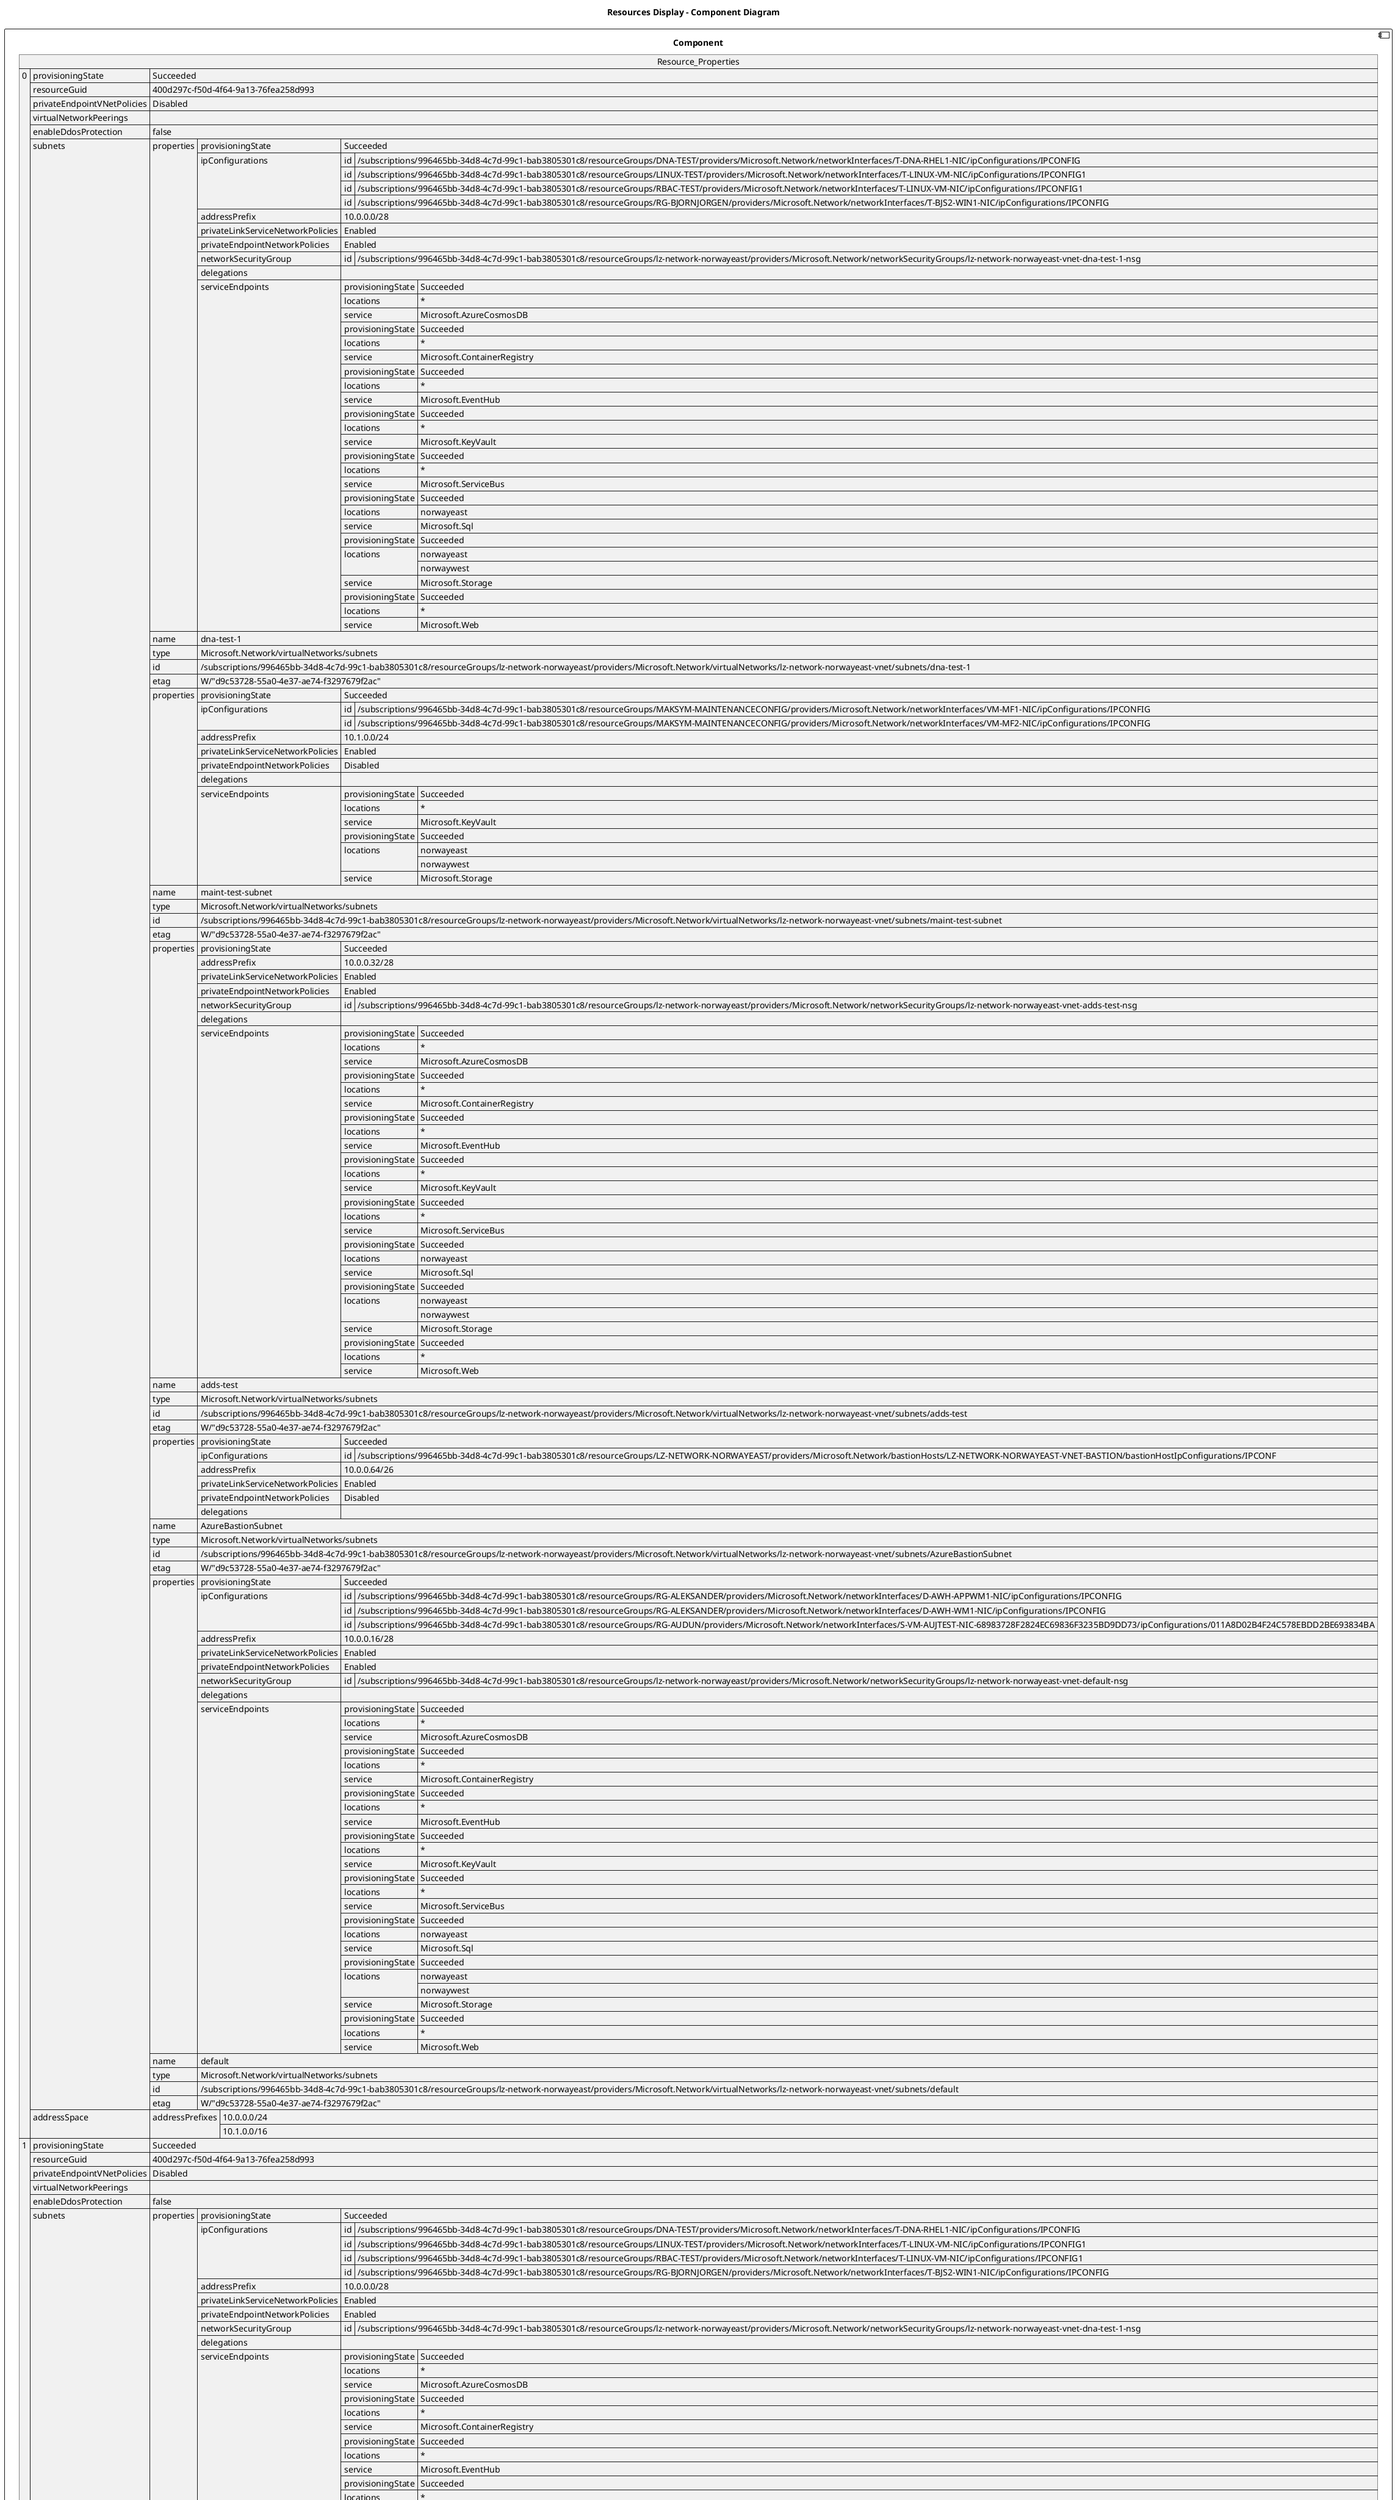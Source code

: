 @startuml

title Resources Display - Component Diagram

component Component {

json  Resource_Properties {
  "0": {
    "provisioningState": "Succeeded",
    "resourceGuid": "400d297c-f50d-4f64-9a13-76fea258d993",
    "privateEndpointVNetPolicies": "Disabled",
    "virtualNetworkPeerings": [],
    "enableDdosProtection": false,
    "subnets": [
      {
        "properties": {
          "provisioningState": "Succeeded",
          "ipConfigurations": [
            {
              "id": "/subscriptions/996465bb-34d8-4c7d-99c1-bab3805301c8/resourceGroups/DNA-TEST/providers/Microsoft.Network/networkInterfaces/T-DNA-RHEL1-NIC/ipConfigurations/IPCONFIG"
            },
            {
              "id": "/subscriptions/996465bb-34d8-4c7d-99c1-bab3805301c8/resourceGroups/LINUX-TEST/providers/Microsoft.Network/networkInterfaces/T-LINUX-VM-NIC/ipConfigurations/IPCONFIG1"
            },
            {
              "id": "/subscriptions/996465bb-34d8-4c7d-99c1-bab3805301c8/resourceGroups/RBAC-TEST/providers/Microsoft.Network/networkInterfaces/T-LINUX-VM-NIC/ipConfigurations/IPCONFIG1"
            },
            {
              "id": "/subscriptions/996465bb-34d8-4c7d-99c1-bab3805301c8/resourceGroups/RG-BJORNJORGEN/providers/Microsoft.Network/networkInterfaces/T-BJS2-WIN1-NIC/ipConfigurations/IPCONFIG"
            }
          ],
          "addressPrefix": "10.0.0.0/28",
          "privateLinkServiceNetworkPolicies": "Enabled",
          "privateEndpointNetworkPolicies": "Enabled",
          "networkSecurityGroup": {
            "id": "/subscriptions/996465bb-34d8-4c7d-99c1-bab3805301c8/resourceGroups/lz-network-norwayeast/providers/Microsoft.Network/networkSecurityGroups/lz-network-norwayeast-vnet-dna-test-1-nsg"
          },
          "delegations": [],
          "serviceEndpoints": [
            {
              "provisioningState": "Succeeded",
              "locations": [
                "*"
              ],
              "service": "Microsoft.AzureCosmosDB"
            },
            {
              "provisioningState": "Succeeded",
              "locations": [
                "*"
              ],
              "service": "Microsoft.ContainerRegistry"
            },
            {
              "provisioningState": "Succeeded",
              "locations": [
                "*"
              ],
              "service": "Microsoft.EventHub"
            },
            {
              "provisioningState": "Succeeded",
              "locations": [
                "*"
              ],
              "service": "Microsoft.KeyVault"
            },
            {
              "provisioningState": "Succeeded",
              "locations": [
                "*"
              ],
              "service": "Microsoft.ServiceBus"
            },
            {
              "provisioningState": "Succeeded",
              "locations": [
                "norwayeast"
              ],
              "service": "Microsoft.Sql"
            },
            {
              "provisioningState": "Succeeded",
              "locations": [
                "norwayeast",
                "norwaywest"
              ],
              "service": "Microsoft.Storage"
            },
            {
              "provisioningState": "Succeeded",
              "locations": [
                "*"
              ],
              "service": "Microsoft.Web"
            }
          ]
        },
        "name": "dna-test-1",
        "type": "Microsoft.Network/virtualNetworks/subnets",
        "id": "/subscriptions/996465bb-34d8-4c7d-99c1-bab3805301c8/resourceGroups/lz-network-norwayeast/providers/Microsoft.Network/virtualNetworks/lz-network-norwayeast-vnet/subnets/dna-test-1",
        "etag": "W/\"d9c53728-55a0-4e37-ae74-f3297679f2ac\""
      },
      {
        "properties": {
          "provisioningState": "Succeeded",
          "ipConfigurations": [
            {
              "id": "/subscriptions/996465bb-34d8-4c7d-99c1-bab3805301c8/resourceGroups/MAKSYM-MAINTENANCECONFIG/providers/Microsoft.Network/networkInterfaces/VM-MF1-NIC/ipConfigurations/IPCONFIG"
            },
            {
              "id": "/subscriptions/996465bb-34d8-4c7d-99c1-bab3805301c8/resourceGroups/MAKSYM-MAINTENANCECONFIG/providers/Microsoft.Network/networkInterfaces/VM-MF2-NIC/ipConfigurations/IPCONFIG"
            }
          ],
          "addressPrefix": "10.1.0.0/24",
          "privateLinkServiceNetworkPolicies": "Enabled",
          "privateEndpointNetworkPolicies": "Disabled",
          "delegations": [],
          "serviceEndpoints": [
            {
              "provisioningState": "Succeeded",
              "locations": [
                "*"
              ],
              "service": "Microsoft.KeyVault"
            },
            {
              "provisioningState": "Succeeded",
              "locations": [
                "norwayeast",
                "norwaywest"
              ],
              "service": "Microsoft.Storage"
            }
          ]
        },
        "name": "maint-test-subnet",
        "type": "Microsoft.Network/virtualNetworks/subnets",
        "id": "/subscriptions/996465bb-34d8-4c7d-99c1-bab3805301c8/resourceGroups/lz-network-norwayeast/providers/Microsoft.Network/virtualNetworks/lz-network-norwayeast-vnet/subnets/maint-test-subnet",
        "etag": "W/\"d9c53728-55a0-4e37-ae74-f3297679f2ac\""
      },
      {
        "properties": {
          "provisioningState": "Succeeded",
          "addressPrefix": "10.0.0.32/28",
          "privateLinkServiceNetworkPolicies": "Enabled",
          "privateEndpointNetworkPolicies": "Enabled",
          "networkSecurityGroup": {
            "id": "/subscriptions/996465bb-34d8-4c7d-99c1-bab3805301c8/resourceGroups/lz-network-norwayeast/providers/Microsoft.Network/networkSecurityGroups/lz-network-norwayeast-vnet-adds-test-nsg"
          },
          "delegations": [],
          "serviceEndpoints": [
            {
              "provisioningState": "Succeeded",
              "locations": [
                "*"
              ],
              "service": "Microsoft.AzureCosmosDB"
            },
            {
              "provisioningState": "Succeeded",
              "locations": [
                "*"
              ],
              "service": "Microsoft.ContainerRegistry"
            },
            {
              "provisioningState": "Succeeded",
              "locations": [
                "*"
              ],
              "service": "Microsoft.EventHub"
            },
            {
              "provisioningState": "Succeeded",
              "locations": [
                "*"
              ],
              "service": "Microsoft.KeyVault"
            },
            {
              "provisioningState": "Succeeded",
              "locations": [
                "*"
              ],
              "service": "Microsoft.ServiceBus"
            },
            {
              "provisioningState": "Succeeded",
              "locations": [
                "norwayeast"
              ],
              "service": "Microsoft.Sql"
            },
            {
              "provisioningState": "Succeeded",
              "locations": [
                "norwayeast",
                "norwaywest"
              ],
              "service": "Microsoft.Storage"
            },
            {
              "provisioningState": "Succeeded",
              "locations": [
                "*"
              ],
              "service": "Microsoft.Web"
            }
          ]
        },
        "name": "adds-test",
        "type": "Microsoft.Network/virtualNetworks/subnets",
        "id": "/subscriptions/996465bb-34d8-4c7d-99c1-bab3805301c8/resourceGroups/lz-network-norwayeast/providers/Microsoft.Network/virtualNetworks/lz-network-norwayeast-vnet/subnets/adds-test",
        "etag": "W/\"d9c53728-55a0-4e37-ae74-f3297679f2ac\""
      },
      {
        "properties": {
          "provisioningState": "Succeeded",
          "ipConfigurations": [
            {
              "id": "/subscriptions/996465bb-34d8-4c7d-99c1-bab3805301c8/resourceGroups/LZ-NETWORK-NORWAYEAST/providers/Microsoft.Network/bastionHosts/LZ-NETWORK-NORWAYEAST-VNET-BASTION/bastionHostIpConfigurations/IPCONF"
            }
          ],
          "addressPrefix": "10.0.0.64/26",
          "privateLinkServiceNetworkPolicies": "Enabled",
          "privateEndpointNetworkPolicies": "Disabled",
          "delegations": []
        },
        "name": "AzureBastionSubnet",
        "type": "Microsoft.Network/virtualNetworks/subnets",
        "id": "/subscriptions/996465bb-34d8-4c7d-99c1-bab3805301c8/resourceGroups/lz-network-norwayeast/providers/Microsoft.Network/virtualNetworks/lz-network-norwayeast-vnet/subnets/AzureBastionSubnet",
        "etag": "W/\"d9c53728-55a0-4e37-ae74-f3297679f2ac\""
      },
      {
        "properties": {
          "provisioningState": "Succeeded",
          "ipConfigurations": [
            {
              "id": "/subscriptions/996465bb-34d8-4c7d-99c1-bab3805301c8/resourceGroups/RG-ALEKSANDER/providers/Microsoft.Network/networkInterfaces/D-AWH-APPWM1-NIC/ipConfigurations/IPCONFIG"
            },
            {
              "id": "/subscriptions/996465bb-34d8-4c7d-99c1-bab3805301c8/resourceGroups/RG-ALEKSANDER/providers/Microsoft.Network/networkInterfaces/D-AWH-WM1-NIC/ipConfigurations/IPCONFIG"
            },
            {
              "id": "/subscriptions/996465bb-34d8-4c7d-99c1-bab3805301c8/resourceGroups/RG-AUDUN/providers/Microsoft.Network/networkInterfaces/S-VM-AUJTEST-NIC-68983728F2824EC69836F3235BD9DD73/ipConfigurations/011A8D02B4F24C578EBDD2BE693834BA"
            }
          ],
          "addressPrefix": "10.0.0.16/28",
          "privateLinkServiceNetworkPolicies": "Enabled",
          "privateEndpointNetworkPolicies": "Enabled",
          "networkSecurityGroup": {
            "id": "/subscriptions/996465bb-34d8-4c7d-99c1-bab3805301c8/resourceGroups/lz-network-norwayeast/providers/Microsoft.Network/networkSecurityGroups/lz-network-norwayeast-vnet-default-nsg"
          },
          "delegations": [],
          "serviceEndpoints": [
            {
              "provisioningState": "Succeeded",
              "locations": [
                "*"
              ],
              "service": "Microsoft.AzureCosmosDB"
            },
            {
              "provisioningState": "Succeeded",
              "locations": [
                "*"
              ],
              "service": "Microsoft.ContainerRegistry"
            },
            {
              "provisioningState": "Succeeded",
              "locations": [
                "*"
              ],
              "service": "Microsoft.EventHub"
            },
            {
              "provisioningState": "Succeeded",
              "locations": [
                "*"
              ],
              "service": "Microsoft.KeyVault"
            },
            {
              "provisioningState": "Succeeded",
              "locations": [
                "*"
              ],
              "service": "Microsoft.ServiceBus"
            },
            {
              "provisioningState": "Succeeded",
              "locations": [
                "norwayeast"
              ],
              "service": "Microsoft.Sql"
            },
            {
              "provisioningState": "Succeeded",
              "locations": [
                "norwayeast",
                "norwaywest"
              ],
              "service": "Microsoft.Storage"
            },
            {
              "provisioningState": "Succeeded",
              "locations": [
                "*"
              ],
              "service": "Microsoft.Web"
            }
          ]
        },
        "name": "default",
        "type": "Microsoft.Network/virtualNetworks/subnets",
        "id": "/subscriptions/996465bb-34d8-4c7d-99c1-bab3805301c8/resourceGroups/lz-network-norwayeast/providers/Microsoft.Network/virtualNetworks/lz-network-norwayeast-vnet/subnets/default",
        "etag": "W/\"d9c53728-55a0-4e37-ae74-f3297679f2ac\""
      }
    ],
    "addressSpace": {
      "addressPrefixes": [
        "10.0.0.0/24",
        "10.1.0.0/16"
      ]
    }
  },
  "1": {
    "provisioningState": "Succeeded",
    "resourceGuid": "400d297c-f50d-4f64-9a13-76fea258d993",
    "privateEndpointVNetPolicies": "Disabled",
    "virtualNetworkPeerings": [],
    "enableDdosProtection": false,
    "subnets": [
      {
        "properties": {
          "provisioningState": "Succeeded",
          "ipConfigurations": [
            {
              "id": "/subscriptions/996465bb-34d8-4c7d-99c1-bab3805301c8/resourceGroups/DNA-TEST/providers/Microsoft.Network/networkInterfaces/T-DNA-RHEL1-NIC/ipConfigurations/IPCONFIG"
            },
            {
              "id": "/subscriptions/996465bb-34d8-4c7d-99c1-bab3805301c8/resourceGroups/LINUX-TEST/providers/Microsoft.Network/networkInterfaces/T-LINUX-VM-NIC/ipConfigurations/IPCONFIG1"
            },
            {
              "id": "/subscriptions/996465bb-34d8-4c7d-99c1-bab3805301c8/resourceGroups/RBAC-TEST/providers/Microsoft.Network/networkInterfaces/T-LINUX-VM-NIC/ipConfigurations/IPCONFIG1"
            },
            {
              "id": "/subscriptions/996465bb-34d8-4c7d-99c1-bab3805301c8/resourceGroups/RG-BJORNJORGEN/providers/Microsoft.Network/networkInterfaces/T-BJS2-WIN1-NIC/ipConfigurations/IPCONFIG"
            }
          ],
          "addressPrefix": "10.0.0.0/28",
          "privateLinkServiceNetworkPolicies": "Enabled",
          "privateEndpointNetworkPolicies": "Enabled",
          "networkSecurityGroup": {
            "id": "/subscriptions/996465bb-34d8-4c7d-99c1-bab3805301c8/resourceGroups/lz-network-norwayeast/providers/Microsoft.Network/networkSecurityGroups/lz-network-norwayeast-vnet-dna-test-1-nsg"
          },
          "delegations": [],
          "serviceEndpoints": [
            {
              "provisioningState": "Succeeded",
              "locations": [
                "*"
              ],
              "service": "Microsoft.AzureCosmosDB"
            },
            {
              "provisioningState": "Succeeded",
              "locations": [
                "*"
              ],
              "service": "Microsoft.ContainerRegistry"
            },
            {
              "provisioningState": "Succeeded",
              "locations": [
                "*"
              ],
              "service": "Microsoft.EventHub"
            },
            {
              "provisioningState": "Succeeded",
              "locations": [
                "*"
              ],
              "service": "Microsoft.KeyVault"
            },
            {
              "provisioningState": "Succeeded",
              "locations": [
                "*"
              ],
              "service": "Microsoft.ServiceBus"
            },
            {
              "provisioningState": "Succeeded",
              "locations": [
                "norwayeast"
              ],
              "service": "Microsoft.Sql"
            },
            {
              "provisioningState": "Succeeded",
              "locations": [
                "norwayeast",
                "norwaywest"
              ],
              "service": "Microsoft.Storage"
            },
            {
              "provisioningState": "Succeeded",
              "locations": [
                "*"
              ],
              "service": "Microsoft.Web"
            }
          ]
        },
        "name": "dna-test-1",
        "type": "Microsoft.Network/virtualNetworks/subnets",
        "id": "/subscriptions/996465bb-34d8-4c7d-99c1-bab3805301c8/resourceGroups/lz-network-norwayeast/providers/Microsoft.Network/virtualNetworks/lz-network-norwayeast-vnet/subnets/dna-test-1",
        "etag": "W/\"d9c53728-55a0-4e37-ae74-f3297679f2ac\""
      },
      {
        "properties": {
          "provisioningState": "Succeeded",
          "ipConfigurations": [
            {
              "id": "/subscriptions/996465bb-34d8-4c7d-99c1-bab3805301c8/resourceGroups/MAKSYM-MAINTENANCECONFIG/providers/Microsoft.Network/networkInterfaces/VM-MF1-NIC/ipConfigurations/IPCONFIG"
            },
            {
              "id": "/subscriptions/996465bb-34d8-4c7d-99c1-bab3805301c8/resourceGroups/MAKSYM-MAINTENANCECONFIG/providers/Microsoft.Network/networkInterfaces/VM-MF2-NIC/ipConfigurations/IPCONFIG"
            }
          ],
          "addressPrefix": "10.1.0.0/24",
          "privateLinkServiceNetworkPolicies": "Enabled",
          "privateEndpointNetworkPolicies": "Disabled",
          "delegations": [],
          "serviceEndpoints": [
            {
              "provisioningState": "Succeeded",
              "locations": [
                "*"
              ],
              "service": "Microsoft.KeyVault"
            },
            {
              "provisioningState": "Succeeded",
              "locations": [
                "norwayeast",
                "norwaywest"
              ],
              "service": "Microsoft.Storage"
            }
          ]
        },
        "name": "maint-test-subnet",
        "type": "Microsoft.Network/virtualNetworks/subnets",
        "id": "/subscriptions/996465bb-34d8-4c7d-99c1-bab3805301c8/resourceGroups/lz-network-norwayeast/providers/Microsoft.Network/virtualNetworks/lz-network-norwayeast-vnet/subnets/maint-test-subnet",
        "etag": "W/\"d9c53728-55a0-4e37-ae74-f3297679f2ac\""
      },
      {
        "properties": {
          "provisioningState": "Succeeded",
          "addressPrefix": "10.0.0.32/28",
          "privateLinkServiceNetworkPolicies": "Enabled",
          "privateEndpointNetworkPolicies": "Enabled",
          "networkSecurityGroup": {
            "id": "/subscriptions/996465bb-34d8-4c7d-99c1-bab3805301c8/resourceGroups/lz-network-norwayeast/providers/Microsoft.Network/networkSecurityGroups/lz-network-norwayeast-vnet-adds-test-nsg"
          },
          "delegations": [],
          "serviceEndpoints": [
            {
              "provisioningState": "Succeeded",
              "locations": [
                "*"
              ],
              "service": "Microsoft.AzureCosmosDB"
            },
            {
              "provisioningState": "Succeeded",
              "locations": [
                "*"
              ],
              "service": "Microsoft.ContainerRegistry"
            },
            {
              "provisioningState": "Succeeded",
              "locations": [
                "*"
              ],
              "service": "Microsoft.EventHub"
            },
            {
              "provisioningState": "Succeeded",
              "locations": [
                "*"
              ],
              "service": "Microsoft.KeyVault"
            },
            {
              "provisioningState": "Succeeded",
              "locations": [
                "*"
              ],
              "service": "Microsoft.ServiceBus"
            },
            {
              "provisioningState": "Succeeded",
              "locations": [
                "norwayeast"
              ],
              "service": "Microsoft.Sql"
            },
            {
              "provisioningState": "Succeeded",
              "locations": [
                "norwayeast",
                "norwaywest"
              ],
              "service": "Microsoft.Storage"
            },
            {
              "provisioningState": "Succeeded",
              "locations": [
                "*"
              ],
              "service": "Microsoft.Web"
            }
          ]
        },
        "name": "adds-test",
        "type": "Microsoft.Network/virtualNetworks/subnets",
        "id": "/subscriptions/996465bb-34d8-4c7d-99c1-bab3805301c8/resourceGroups/lz-network-norwayeast/providers/Microsoft.Network/virtualNetworks/lz-network-norwayeast-vnet/subnets/adds-test",
        "etag": "W/\"d9c53728-55a0-4e37-ae74-f3297679f2ac\""
      },
      {
        "properties": {
          "provisioningState": "Succeeded",
          "ipConfigurations": [
            {
              "id": "/subscriptions/996465bb-34d8-4c7d-99c1-bab3805301c8/resourceGroups/LZ-NETWORK-NORWAYEAST/providers/Microsoft.Network/bastionHosts/LZ-NETWORK-NORWAYEAST-VNET-BASTION/bastionHostIpConfigurations/IPCONF"
            }
          ],
          "addressPrefix": "10.0.0.64/26",
          "privateLinkServiceNetworkPolicies": "Enabled",
          "privateEndpointNetworkPolicies": "Disabled",
          "delegations": []
        },
        "name": "AzureBastionSubnet",
        "type": "Microsoft.Network/virtualNetworks/subnets",
        "id": "/subscriptions/996465bb-34d8-4c7d-99c1-bab3805301c8/resourceGroups/lz-network-norwayeast/providers/Microsoft.Network/virtualNetworks/lz-network-norwayeast-vnet/subnets/AzureBastionSubnet",
        "etag": "W/\"d9c53728-55a0-4e37-ae74-f3297679f2ac\""
      },
      {
        "properties": {
          "provisioningState": "Succeeded",
          "ipConfigurations": [
            {
              "id": "/subscriptions/996465bb-34d8-4c7d-99c1-bab3805301c8/resourceGroups/RG-ALEKSANDER/providers/Microsoft.Network/networkInterfaces/D-AWH-APPWM1-NIC/ipConfigurations/IPCONFIG"
            },
            {
              "id": "/subscriptions/996465bb-34d8-4c7d-99c1-bab3805301c8/resourceGroups/RG-ALEKSANDER/providers/Microsoft.Network/networkInterfaces/D-AWH-WM1-NIC/ipConfigurations/IPCONFIG"
            },
            {
              "id": "/subscriptions/996465bb-34d8-4c7d-99c1-bab3805301c8/resourceGroups/RG-AUDUN/providers/Microsoft.Network/networkInterfaces/S-VM-AUJTEST-NIC-68983728F2824EC69836F3235BD9DD73/ipConfigurations/011A8D02B4F24C578EBDD2BE693834BA"
            }
          ],
          "addressPrefix": "10.0.0.16/28",
          "privateLinkServiceNetworkPolicies": "Enabled",
          "privateEndpointNetworkPolicies": "Enabled",
          "networkSecurityGroup": {
            "id": "/subscriptions/996465bb-34d8-4c7d-99c1-bab3805301c8/resourceGroups/lz-network-norwayeast/providers/Microsoft.Network/networkSecurityGroups/lz-network-norwayeast-vnet-default-nsg"
          },
          "delegations": [],
          "serviceEndpoints": [
            {
              "provisioningState": "Succeeded",
              "locations": [
                "*"
              ],
              "service": "Microsoft.AzureCosmosDB"
            },
            {
              "provisioningState": "Succeeded",
              "locations": [
                "*"
              ],
              "service": "Microsoft.ContainerRegistry"
            },
            {
              "provisioningState": "Succeeded",
              "locations": [
                "*"
              ],
              "service": "Microsoft.EventHub"
            },
            {
              "provisioningState": "Succeeded",
              "locations": [
                "*"
              ],
              "service": "Microsoft.KeyVault"
            },
            {
              "provisioningState": "Succeeded",
              "locations": [
                "*"
              ],
              "service": "Microsoft.ServiceBus"
            },
            {
              "provisioningState": "Succeeded",
              "locations": [
                "norwayeast"
              ],
              "service": "Microsoft.Sql"
            },
            {
              "provisioningState": "Succeeded",
              "locations": [
                "norwayeast",
                "norwaywest"
              ],
              "service": "Microsoft.Storage"
            },
            {
              "provisioningState": "Succeeded",
              "locations": [
                "*"
              ],
              "service": "Microsoft.Web"
            }
          ]
        },
        "name": "default",
        "type": "Microsoft.Network/virtualNetworks/subnets",
        "id": "/subscriptions/996465bb-34d8-4c7d-99c1-bab3805301c8/resourceGroups/lz-network-norwayeast/providers/Microsoft.Network/virtualNetworks/lz-network-norwayeast-vnet/subnets/default",
        "etag": "W/\"d9c53728-55a0-4e37-ae74-f3297679f2ac\""
      }
    ],
    "addressSpace": {
      "addressPrefixes": [
        "10.0.0.0/24",
        "10.1.0.0/16"
      ]
    }
  }
}
}
@enduml
